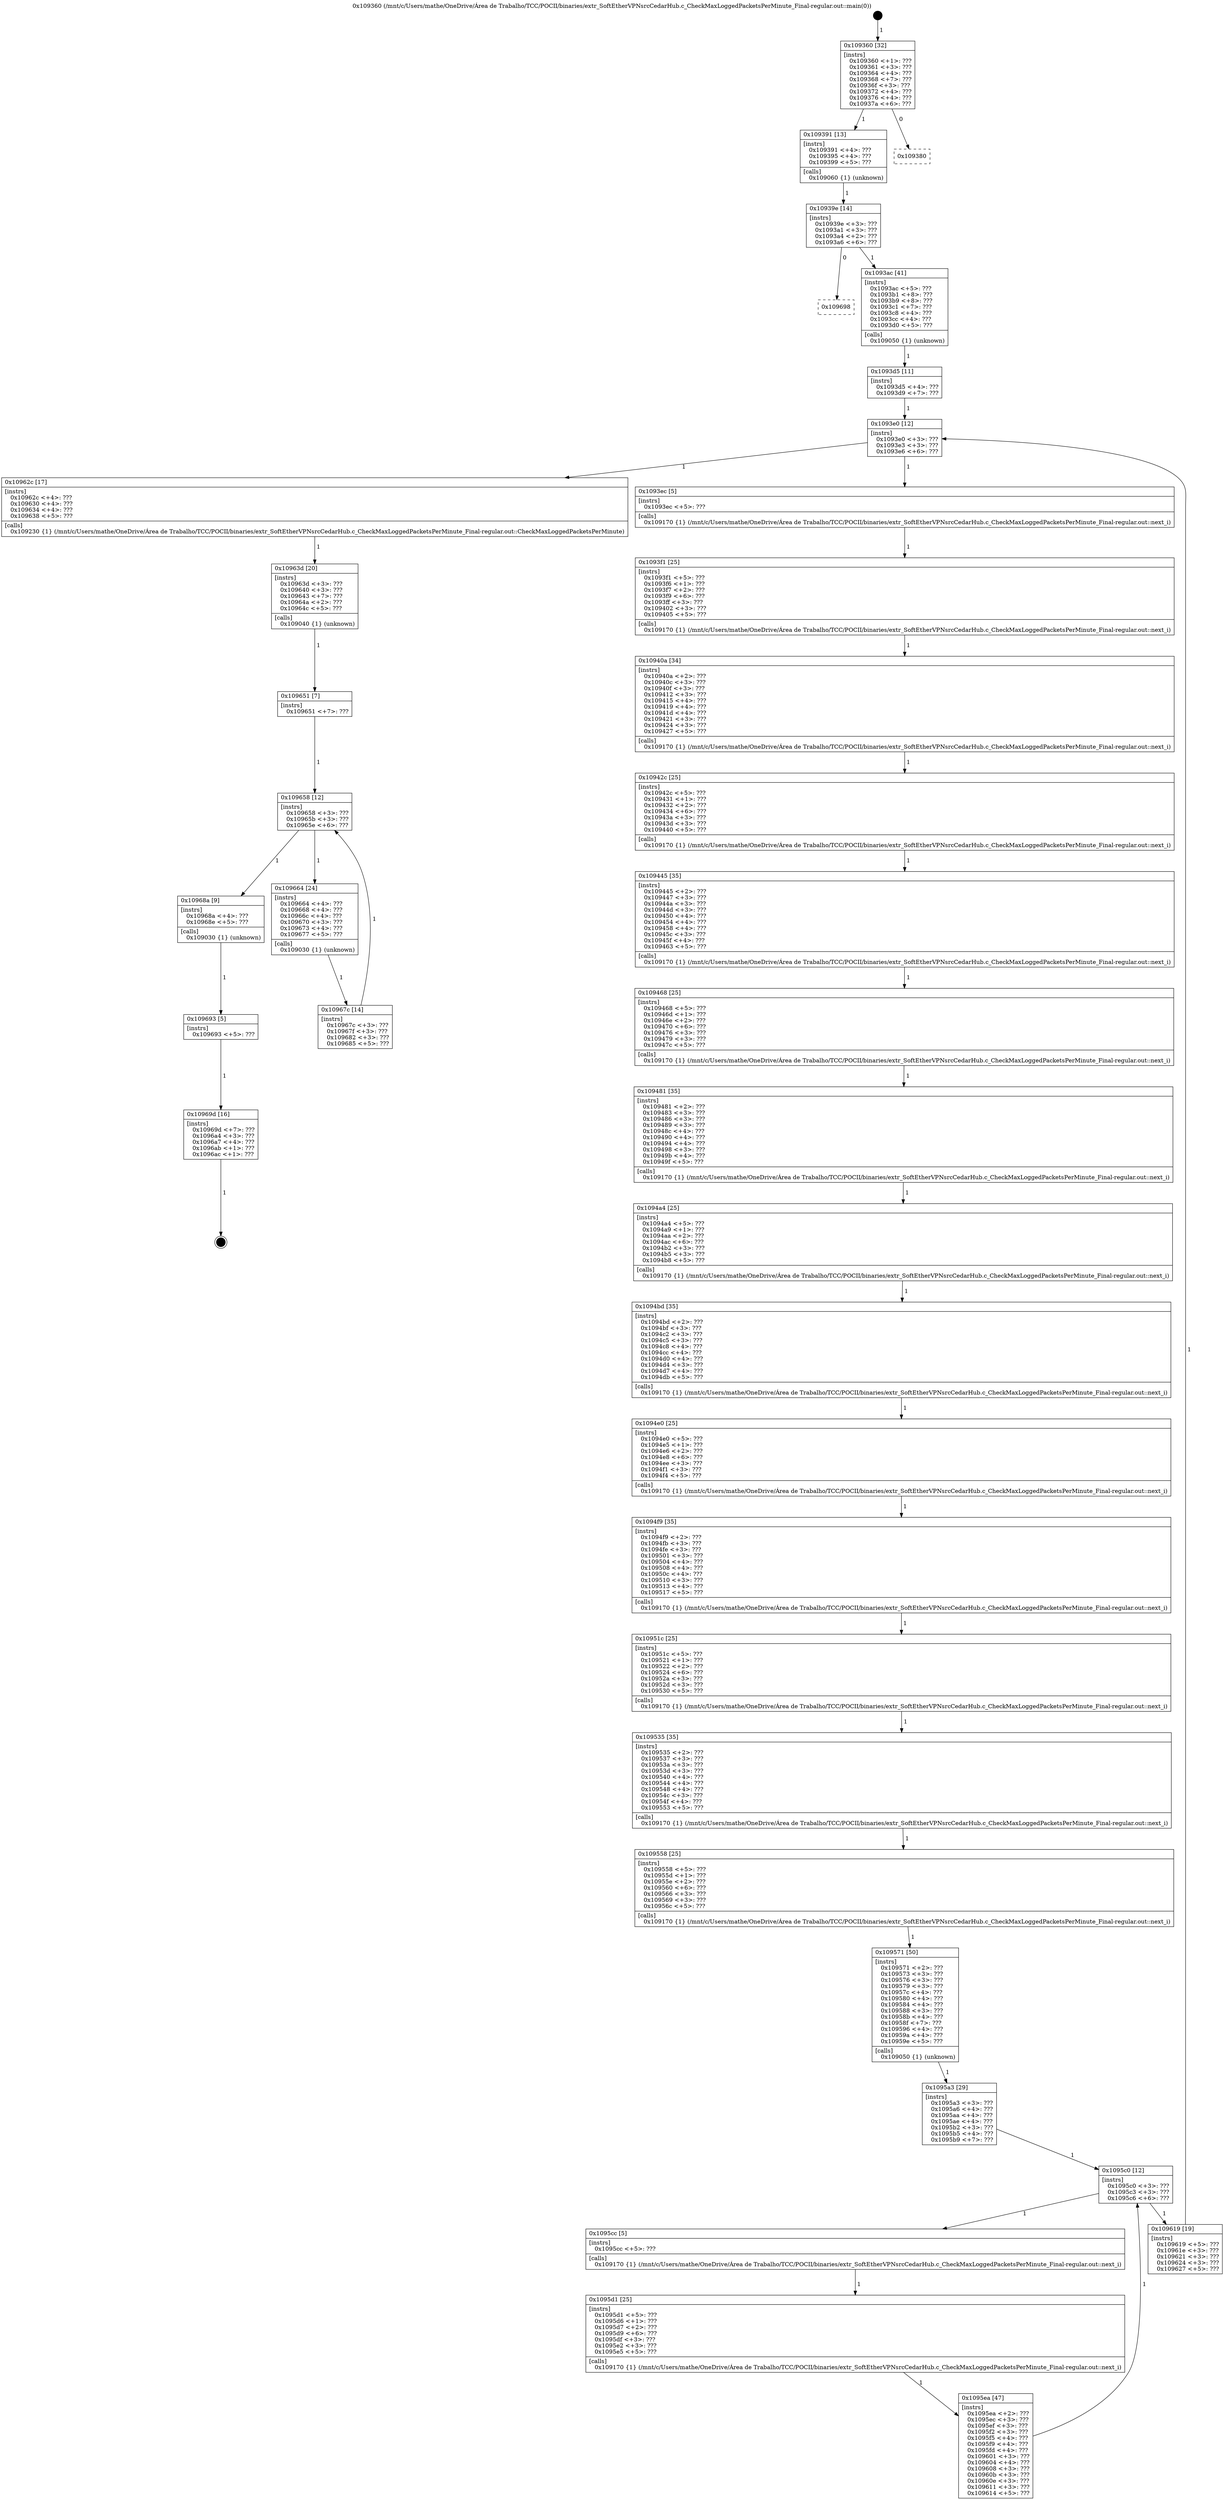 digraph "0x109360" {
  label = "0x109360 (/mnt/c/Users/mathe/OneDrive/Área de Trabalho/TCC/POCII/binaries/extr_SoftEtherVPNsrcCedarHub.c_CheckMaxLoggedPacketsPerMinute_Final-regular.out::main(0))"
  labelloc = "t"
  node[shape=record]

  Entry [label="",width=0.3,height=0.3,shape=circle,fillcolor=black,style=filled]
  "0x109360" [label="{
     0x109360 [32]\l
     | [instrs]\l
     &nbsp;&nbsp;0x109360 \<+1\>: ???\l
     &nbsp;&nbsp;0x109361 \<+3\>: ???\l
     &nbsp;&nbsp;0x109364 \<+4\>: ???\l
     &nbsp;&nbsp;0x109368 \<+7\>: ???\l
     &nbsp;&nbsp;0x10936f \<+3\>: ???\l
     &nbsp;&nbsp;0x109372 \<+4\>: ???\l
     &nbsp;&nbsp;0x109376 \<+4\>: ???\l
     &nbsp;&nbsp;0x10937a \<+6\>: ???\l
  }"]
  "0x109391" [label="{
     0x109391 [13]\l
     | [instrs]\l
     &nbsp;&nbsp;0x109391 \<+4\>: ???\l
     &nbsp;&nbsp;0x109395 \<+4\>: ???\l
     &nbsp;&nbsp;0x109399 \<+5\>: ???\l
     | [calls]\l
     &nbsp;&nbsp;0x109060 \{1\} (unknown)\l
  }"]
  "0x109380" [label="{
     0x109380\l
  }", style=dashed]
  "0x10939e" [label="{
     0x10939e [14]\l
     | [instrs]\l
     &nbsp;&nbsp;0x10939e \<+3\>: ???\l
     &nbsp;&nbsp;0x1093a1 \<+3\>: ???\l
     &nbsp;&nbsp;0x1093a4 \<+2\>: ???\l
     &nbsp;&nbsp;0x1093a6 \<+6\>: ???\l
  }"]
  "0x109698" [label="{
     0x109698\l
  }", style=dashed]
  "0x1093ac" [label="{
     0x1093ac [41]\l
     | [instrs]\l
     &nbsp;&nbsp;0x1093ac \<+5\>: ???\l
     &nbsp;&nbsp;0x1093b1 \<+8\>: ???\l
     &nbsp;&nbsp;0x1093b9 \<+8\>: ???\l
     &nbsp;&nbsp;0x1093c1 \<+7\>: ???\l
     &nbsp;&nbsp;0x1093c8 \<+4\>: ???\l
     &nbsp;&nbsp;0x1093cc \<+4\>: ???\l
     &nbsp;&nbsp;0x1093d0 \<+5\>: ???\l
     | [calls]\l
     &nbsp;&nbsp;0x109050 \{1\} (unknown)\l
  }"]
  Exit [label="",width=0.3,height=0.3,shape=circle,fillcolor=black,style=filled,peripheries=2]
  "0x1093e0" [label="{
     0x1093e0 [12]\l
     | [instrs]\l
     &nbsp;&nbsp;0x1093e0 \<+3\>: ???\l
     &nbsp;&nbsp;0x1093e3 \<+3\>: ???\l
     &nbsp;&nbsp;0x1093e6 \<+6\>: ???\l
  }"]
  "0x10962c" [label="{
     0x10962c [17]\l
     | [instrs]\l
     &nbsp;&nbsp;0x10962c \<+4\>: ???\l
     &nbsp;&nbsp;0x109630 \<+4\>: ???\l
     &nbsp;&nbsp;0x109634 \<+4\>: ???\l
     &nbsp;&nbsp;0x109638 \<+5\>: ???\l
     | [calls]\l
     &nbsp;&nbsp;0x109230 \{1\} (/mnt/c/Users/mathe/OneDrive/Área de Trabalho/TCC/POCII/binaries/extr_SoftEtherVPNsrcCedarHub.c_CheckMaxLoggedPacketsPerMinute_Final-regular.out::CheckMaxLoggedPacketsPerMinute)\l
  }"]
  "0x1093ec" [label="{
     0x1093ec [5]\l
     | [instrs]\l
     &nbsp;&nbsp;0x1093ec \<+5\>: ???\l
     | [calls]\l
     &nbsp;&nbsp;0x109170 \{1\} (/mnt/c/Users/mathe/OneDrive/Área de Trabalho/TCC/POCII/binaries/extr_SoftEtherVPNsrcCedarHub.c_CheckMaxLoggedPacketsPerMinute_Final-regular.out::next_i)\l
  }"]
  "0x1093f1" [label="{
     0x1093f1 [25]\l
     | [instrs]\l
     &nbsp;&nbsp;0x1093f1 \<+5\>: ???\l
     &nbsp;&nbsp;0x1093f6 \<+1\>: ???\l
     &nbsp;&nbsp;0x1093f7 \<+2\>: ???\l
     &nbsp;&nbsp;0x1093f9 \<+6\>: ???\l
     &nbsp;&nbsp;0x1093ff \<+3\>: ???\l
     &nbsp;&nbsp;0x109402 \<+3\>: ???\l
     &nbsp;&nbsp;0x109405 \<+5\>: ???\l
     | [calls]\l
     &nbsp;&nbsp;0x109170 \{1\} (/mnt/c/Users/mathe/OneDrive/Área de Trabalho/TCC/POCII/binaries/extr_SoftEtherVPNsrcCedarHub.c_CheckMaxLoggedPacketsPerMinute_Final-regular.out::next_i)\l
  }"]
  "0x10940a" [label="{
     0x10940a [34]\l
     | [instrs]\l
     &nbsp;&nbsp;0x10940a \<+2\>: ???\l
     &nbsp;&nbsp;0x10940c \<+3\>: ???\l
     &nbsp;&nbsp;0x10940f \<+3\>: ???\l
     &nbsp;&nbsp;0x109412 \<+3\>: ???\l
     &nbsp;&nbsp;0x109415 \<+4\>: ???\l
     &nbsp;&nbsp;0x109419 \<+4\>: ???\l
     &nbsp;&nbsp;0x10941d \<+4\>: ???\l
     &nbsp;&nbsp;0x109421 \<+3\>: ???\l
     &nbsp;&nbsp;0x109424 \<+3\>: ???\l
     &nbsp;&nbsp;0x109427 \<+5\>: ???\l
     | [calls]\l
     &nbsp;&nbsp;0x109170 \{1\} (/mnt/c/Users/mathe/OneDrive/Área de Trabalho/TCC/POCII/binaries/extr_SoftEtherVPNsrcCedarHub.c_CheckMaxLoggedPacketsPerMinute_Final-regular.out::next_i)\l
  }"]
  "0x10942c" [label="{
     0x10942c [25]\l
     | [instrs]\l
     &nbsp;&nbsp;0x10942c \<+5\>: ???\l
     &nbsp;&nbsp;0x109431 \<+1\>: ???\l
     &nbsp;&nbsp;0x109432 \<+2\>: ???\l
     &nbsp;&nbsp;0x109434 \<+6\>: ???\l
     &nbsp;&nbsp;0x10943a \<+3\>: ???\l
     &nbsp;&nbsp;0x10943d \<+3\>: ???\l
     &nbsp;&nbsp;0x109440 \<+5\>: ???\l
     | [calls]\l
     &nbsp;&nbsp;0x109170 \{1\} (/mnt/c/Users/mathe/OneDrive/Área de Trabalho/TCC/POCII/binaries/extr_SoftEtherVPNsrcCedarHub.c_CheckMaxLoggedPacketsPerMinute_Final-regular.out::next_i)\l
  }"]
  "0x109445" [label="{
     0x109445 [35]\l
     | [instrs]\l
     &nbsp;&nbsp;0x109445 \<+2\>: ???\l
     &nbsp;&nbsp;0x109447 \<+3\>: ???\l
     &nbsp;&nbsp;0x10944a \<+3\>: ???\l
     &nbsp;&nbsp;0x10944d \<+3\>: ???\l
     &nbsp;&nbsp;0x109450 \<+4\>: ???\l
     &nbsp;&nbsp;0x109454 \<+4\>: ???\l
     &nbsp;&nbsp;0x109458 \<+4\>: ???\l
     &nbsp;&nbsp;0x10945c \<+3\>: ???\l
     &nbsp;&nbsp;0x10945f \<+4\>: ???\l
     &nbsp;&nbsp;0x109463 \<+5\>: ???\l
     | [calls]\l
     &nbsp;&nbsp;0x109170 \{1\} (/mnt/c/Users/mathe/OneDrive/Área de Trabalho/TCC/POCII/binaries/extr_SoftEtherVPNsrcCedarHub.c_CheckMaxLoggedPacketsPerMinute_Final-regular.out::next_i)\l
  }"]
  "0x109468" [label="{
     0x109468 [25]\l
     | [instrs]\l
     &nbsp;&nbsp;0x109468 \<+5\>: ???\l
     &nbsp;&nbsp;0x10946d \<+1\>: ???\l
     &nbsp;&nbsp;0x10946e \<+2\>: ???\l
     &nbsp;&nbsp;0x109470 \<+6\>: ???\l
     &nbsp;&nbsp;0x109476 \<+3\>: ???\l
     &nbsp;&nbsp;0x109479 \<+3\>: ???\l
     &nbsp;&nbsp;0x10947c \<+5\>: ???\l
     | [calls]\l
     &nbsp;&nbsp;0x109170 \{1\} (/mnt/c/Users/mathe/OneDrive/Área de Trabalho/TCC/POCII/binaries/extr_SoftEtherVPNsrcCedarHub.c_CheckMaxLoggedPacketsPerMinute_Final-regular.out::next_i)\l
  }"]
  "0x109481" [label="{
     0x109481 [35]\l
     | [instrs]\l
     &nbsp;&nbsp;0x109481 \<+2\>: ???\l
     &nbsp;&nbsp;0x109483 \<+3\>: ???\l
     &nbsp;&nbsp;0x109486 \<+3\>: ???\l
     &nbsp;&nbsp;0x109489 \<+3\>: ???\l
     &nbsp;&nbsp;0x10948c \<+4\>: ???\l
     &nbsp;&nbsp;0x109490 \<+4\>: ???\l
     &nbsp;&nbsp;0x109494 \<+4\>: ???\l
     &nbsp;&nbsp;0x109498 \<+3\>: ???\l
     &nbsp;&nbsp;0x10949b \<+4\>: ???\l
     &nbsp;&nbsp;0x10949f \<+5\>: ???\l
     | [calls]\l
     &nbsp;&nbsp;0x109170 \{1\} (/mnt/c/Users/mathe/OneDrive/Área de Trabalho/TCC/POCII/binaries/extr_SoftEtherVPNsrcCedarHub.c_CheckMaxLoggedPacketsPerMinute_Final-regular.out::next_i)\l
  }"]
  "0x1094a4" [label="{
     0x1094a4 [25]\l
     | [instrs]\l
     &nbsp;&nbsp;0x1094a4 \<+5\>: ???\l
     &nbsp;&nbsp;0x1094a9 \<+1\>: ???\l
     &nbsp;&nbsp;0x1094aa \<+2\>: ???\l
     &nbsp;&nbsp;0x1094ac \<+6\>: ???\l
     &nbsp;&nbsp;0x1094b2 \<+3\>: ???\l
     &nbsp;&nbsp;0x1094b5 \<+3\>: ???\l
     &nbsp;&nbsp;0x1094b8 \<+5\>: ???\l
     | [calls]\l
     &nbsp;&nbsp;0x109170 \{1\} (/mnt/c/Users/mathe/OneDrive/Área de Trabalho/TCC/POCII/binaries/extr_SoftEtherVPNsrcCedarHub.c_CheckMaxLoggedPacketsPerMinute_Final-regular.out::next_i)\l
  }"]
  "0x1094bd" [label="{
     0x1094bd [35]\l
     | [instrs]\l
     &nbsp;&nbsp;0x1094bd \<+2\>: ???\l
     &nbsp;&nbsp;0x1094bf \<+3\>: ???\l
     &nbsp;&nbsp;0x1094c2 \<+3\>: ???\l
     &nbsp;&nbsp;0x1094c5 \<+3\>: ???\l
     &nbsp;&nbsp;0x1094c8 \<+4\>: ???\l
     &nbsp;&nbsp;0x1094cc \<+4\>: ???\l
     &nbsp;&nbsp;0x1094d0 \<+4\>: ???\l
     &nbsp;&nbsp;0x1094d4 \<+3\>: ???\l
     &nbsp;&nbsp;0x1094d7 \<+4\>: ???\l
     &nbsp;&nbsp;0x1094db \<+5\>: ???\l
     | [calls]\l
     &nbsp;&nbsp;0x109170 \{1\} (/mnt/c/Users/mathe/OneDrive/Área de Trabalho/TCC/POCII/binaries/extr_SoftEtherVPNsrcCedarHub.c_CheckMaxLoggedPacketsPerMinute_Final-regular.out::next_i)\l
  }"]
  "0x1094e0" [label="{
     0x1094e0 [25]\l
     | [instrs]\l
     &nbsp;&nbsp;0x1094e0 \<+5\>: ???\l
     &nbsp;&nbsp;0x1094e5 \<+1\>: ???\l
     &nbsp;&nbsp;0x1094e6 \<+2\>: ???\l
     &nbsp;&nbsp;0x1094e8 \<+6\>: ???\l
     &nbsp;&nbsp;0x1094ee \<+3\>: ???\l
     &nbsp;&nbsp;0x1094f1 \<+3\>: ???\l
     &nbsp;&nbsp;0x1094f4 \<+5\>: ???\l
     | [calls]\l
     &nbsp;&nbsp;0x109170 \{1\} (/mnt/c/Users/mathe/OneDrive/Área de Trabalho/TCC/POCII/binaries/extr_SoftEtherVPNsrcCedarHub.c_CheckMaxLoggedPacketsPerMinute_Final-regular.out::next_i)\l
  }"]
  "0x1094f9" [label="{
     0x1094f9 [35]\l
     | [instrs]\l
     &nbsp;&nbsp;0x1094f9 \<+2\>: ???\l
     &nbsp;&nbsp;0x1094fb \<+3\>: ???\l
     &nbsp;&nbsp;0x1094fe \<+3\>: ???\l
     &nbsp;&nbsp;0x109501 \<+3\>: ???\l
     &nbsp;&nbsp;0x109504 \<+4\>: ???\l
     &nbsp;&nbsp;0x109508 \<+4\>: ???\l
     &nbsp;&nbsp;0x10950c \<+4\>: ???\l
     &nbsp;&nbsp;0x109510 \<+3\>: ???\l
     &nbsp;&nbsp;0x109513 \<+4\>: ???\l
     &nbsp;&nbsp;0x109517 \<+5\>: ???\l
     | [calls]\l
     &nbsp;&nbsp;0x109170 \{1\} (/mnt/c/Users/mathe/OneDrive/Área de Trabalho/TCC/POCII/binaries/extr_SoftEtherVPNsrcCedarHub.c_CheckMaxLoggedPacketsPerMinute_Final-regular.out::next_i)\l
  }"]
  "0x10951c" [label="{
     0x10951c [25]\l
     | [instrs]\l
     &nbsp;&nbsp;0x10951c \<+5\>: ???\l
     &nbsp;&nbsp;0x109521 \<+1\>: ???\l
     &nbsp;&nbsp;0x109522 \<+2\>: ???\l
     &nbsp;&nbsp;0x109524 \<+6\>: ???\l
     &nbsp;&nbsp;0x10952a \<+3\>: ???\l
     &nbsp;&nbsp;0x10952d \<+3\>: ???\l
     &nbsp;&nbsp;0x109530 \<+5\>: ???\l
     | [calls]\l
     &nbsp;&nbsp;0x109170 \{1\} (/mnt/c/Users/mathe/OneDrive/Área de Trabalho/TCC/POCII/binaries/extr_SoftEtherVPNsrcCedarHub.c_CheckMaxLoggedPacketsPerMinute_Final-regular.out::next_i)\l
  }"]
  "0x109535" [label="{
     0x109535 [35]\l
     | [instrs]\l
     &nbsp;&nbsp;0x109535 \<+2\>: ???\l
     &nbsp;&nbsp;0x109537 \<+3\>: ???\l
     &nbsp;&nbsp;0x10953a \<+3\>: ???\l
     &nbsp;&nbsp;0x10953d \<+3\>: ???\l
     &nbsp;&nbsp;0x109540 \<+4\>: ???\l
     &nbsp;&nbsp;0x109544 \<+4\>: ???\l
     &nbsp;&nbsp;0x109548 \<+4\>: ???\l
     &nbsp;&nbsp;0x10954c \<+3\>: ???\l
     &nbsp;&nbsp;0x10954f \<+4\>: ???\l
     &nbsp;&nbsp;0x109553 \<+5\>: ???\l
     | [calls]\l
     &nbsp;&nbsp;0x109170 \{1\} (/mnt/c/Users/mathe/OneDrive/Área de Trabalho/TCC/POCII/binaries/extr_SoftEtherVPNsrcCedarHub.c_CheckMaxLoggedPacketsPerMinute_Final-regular.out::next_i)\l
  }"]
  "0x109558" [label="{
     0x109558 [25]\l
     | [instrs]\l
     &nbsp;&nbsp;0x109558 \<+5\>: ???\l
     &nbsp;&nbsp;0x10955d \<+1\>: ???\l
     &nbsp;&nbsp;0x10955e \<+2\>: ???\l
     &nbsp;&nbsp;0x109560 \<+6\>: ???\l
     &nbsp;&nbsp;0x109566 \<+3\>: ???\l
     &nbsp;&nbsp;0x109569 \<+3\>: ???\l
     &nbsp;&nbsp;0x10956c \<+5\>: ???\l
     | [calls]\l
     &nbsp;&nbsp;0x109170 \{1\} (/mnt/c/Users/mathe/OneDrive/Área de Trabalho/TCC/POCII/binaries/extr_SoftEtherVPNsrcCedarHub.c_CheckMaxLoggedPacketsPerMinute_Final-regular.out::next_i)\l
  }"]
  "0x109571" [label="{
     0x109571 [50]\l
     | [instrs]\l
     &nbsp;&nbsp;0x109571 \<+2\>: ???\l
     &nbsp;&nbsp;0x109573 \<+3\>: ???\l
     &nbsp;&nbsp;0x109576 \<+3\>: ???\l
     &nbsp;&nbsp;0x109579 \<+3\>: ???\l
     &nbsp;&nbsp;0x10957c \<+4\>: ???\l
     &nbsp;&nbsp;0x109580 \<+4\>: ???\l
     &nbsp;&nbsp;0x109584 \<+4\>: ???\l
     &nbsp;&nbsp;0x109588 \<+3\>: ???\l
     &nbsp;&nbsp;0x10958b \<+4\>: ???\l
     &nbsp;&nbsp;0x10958f \<+7\>: ???\l
     &nbsp;&nbsp;0x109596 \<+4\>: ???\l
     &nbsp;&nbsp;0x10959a \<+4\>: ???\l
     &nbsp;&nbsp;0x10959e \<+5\>: ???\l
     | [calls]\l
     &nbsp;&nbsp;0x109050 \{1\} (unknown)\l
  }"]
  "0x1095c0" [label="{
     0x1095c0 [12]\l
     | [instrs]\l
     &nbsp;&nbsp;0x1095c0 \<+3\>: ???\l
     &nbsp;&nbsp;0x1095c3 \<+3\>: ???\l
     &nbsp;&nbsp;0x1095c6 \<+6\>: ???\l
  }"]
  "0x109619" [label="{
     0x109619 [19]\l
     | [instrs]\l
     &nbsp;&nbsp;0x109619 \<+5\>: ???\l
     &nbsp;&nbsp;0x10961e \<+3\>: ???\l
     &nbsp;&nbsp;0x109621 \<+3\>: ???\l
     &nbsp;&nbsp;0x109624 \<+3\>: ???\l
     &nbsp;&nbsp;0x109627 \<+5\>: ???\l
  }"]
  "0x1095cc" [label="{
     0x1095cc [5]\l
     | [instrs]\l
     &nbsp;&nbsp;0x1095cc \<+5\>: ???\l
     | [calls]\l
     &nbsp;&nbsp;0x109170 \{1\} (/mnt/c/Users/mathe/OneDrive/Área de Trabalho/TCC/POCII/binaries/extr_SoftEtherVPNsrcCedarHub.c_CheckMaxLoggedPacketsPerMinute_Final-regular.out::next_i)\l
  }"]
  "0x1095d1" [label="{
     0x1095d1 [25]\l
     | [instrs]\l
     &nbsp;&nbsp;0x1095d1 \<+5\>: ???\l
     &nbsp;&nbsp;0x1095d6 \<+1\>: ???\l
     &nbsp;&nbsp;0x1095d7 \<+2\>: ???\l
     &nbsp;&nbsp;0x1095d9 \<+6\>: ???\l
     &nbsp;&nbsp;0x1095df \<+3\>: ???\l
     &nbsp;&nbsp;0x1095e2 \<+3\>: ???\l
     &nbsp;&nbsp;0x1095e5 \<+5\>: ???\l
     | [calls]\l
     &nbsp;&nbsp;0x109170 \{1\} (/mnt/c/Users/mathe/OneDrive/Área de Trabalho/TCC/POCII/binaries/extr_SoftEtherVPNsrcCedarHub.c_CheckMaxLoggedPacketsPerMinute_Final-regular.out::next_i)\l
  }"]
  "0x1095ea" [label="{
     0x1095ea [47]\l
     | [instrs]\l
     &nbsp;&nbsp;0x1095ea \<+2\>: ???\l
     &nbsp;&nbsp;0x1095ec \<+3\>: ???\l
     &nbsp;&nbsp;0x1095ef \<+3\>: ???\l
     &nbsp;&nbsp;0x1095f2 \<+3\>: ???\l
     &nbsp;&nbsp;0x1095f5 \<+4\>: ???\l
     &nbsp;&nbsp;0x1095f9 \<+4\>: ???\l
     &nbsp;&nbsp;0x1095fd \<+4\>: ???\l
     &nbsp;&nbsp;0x109601 \<+3\>: ???\l
     &nbsp;&nbsp;0x109604 \<+4\>: ???\l
     &nbsp;&nbsp;0x109608 \<+3\>: ???\l
     &nbsp;&nbsp;0x10960b \<+3\>: ???\l
     &nbsp;&nbsp;0x10960e \<+3\>: ???\l
     &nbsp;&nbsp;0x109611 \<+3\>: ???\l
     &nbsp;&nbsp;0x109614 \<+5\>: ???\l
  }"]
  "0x1095a3" [label="{
     0x1095a3 [29]\l
     | [instrs]\l
     &nbsp;&nbsp;0x1095a3 \<+3\>: ???\l
     &nbsp;&nbsp;0x1095a6 \<+4\>: ???\l
     &nbsp;&nbsp;0x1095aa \<+4\>: ???\l
     &nbsp;&nbsp;0x1095ae \<+4\>: ???\l
     &nbsp;&nbsp;0x1095b2 \<+3\>: ???\l
     &nbsp;&nbsp;0x1095b5 \<+4\>: ???\l
     &nbsp;&nbsp;0x1095b9 \<+7\>: ???\l
  }"]
  "0x10969d" [label="{
     0x10969d [16]\l
     | [instrs]\l
     &nbsp;&nbsp;0x10969d \<+7\>: ???\l
     &nbsp;&nbsp;0x1096a4 \<+3\>: ???\l
     &nbsp;&nbsp;0x1096a7 \<+4\>: ???\l
     &nbsp;&nbsp;0x1096ab \<+1\>: ???\l
     &nbsp;&nbsp;0x1096ac \<+1\>: ???\l
  }"]
  "0x1093d5" [label="{
     0x1093d5 [11]\l
     | [instrs]\l
     &nbsp;&nbsp;0x1093d5 \<+4\>: ???\l
     &nbsp;&nbsp;0x1093d9 \<+7\>: ???\l
  }"]
  "0x10963d" [label="{
     0x10963d [20]\l
     | [instrs]\l
     &nbsp;&nbsp;0x10963d \<+3\>: ???\l
     &nbsp;&nbsp;0x109640 \<+3\>: ???\l
     &nbsp;&nbsp;0x109643 \<+7\>: ???\l
     &nbsp;&nbsp;0x10964a \<+2\>: ???\l
     &nbsp;&nbsp;0x10964c \<+5\>: ???\l
     | [calls]\l
     &nbsp;&nbsp;0x109040 \{1\} (unknown)\l
  }"]
  "0x109658" [label="{
     0x109658 [12]\l
     | [instrs]\l
     &nbsp;&nbsp;0x109658 \<+3\>: ???\l
     &nbsp;&nbsp;0x10965b \<+3\>: ???\l
     &nbsp;&nbsp;0x10965e \<+6\>: ???\l
  }"]
  "0x10968a" [label="{
     0x10968a [9]\l
     | [instrs]\l
     &nbsp;&nbsp;0x10968a \<+4\>: ???\l
     &nbsp;&nbsp;0x10968e \<+5\>: ???\l
     | [calls]\l
     &nbsp;&nbsp;0x109030 \{1\} (unknown)\l
  }"]
  "0x109664" [label="{
     0x109664 [24]\l
     | [instrs]\l
     &nbsp;&nbsp;0x109664 \<+4\>: ???\l
     &nbsp;&nbsp;0x109668 \<+4\>: ???\l
     &nbsp;&nbsp;0x10966c \<+4\>: ???\l
     &nbsp;&nbsp;0x109670 \<+3\>: ???\l
     &nbsp;&nbsp;0x109673 \<+4\>: ???\l
     &nbsp;&nbsp;0x109677 \<+5\>: ???\l
     | [calls]\l
     &nbsp;&nbsp;0x109030 \{1\} (unknown)\l
  }"]
  "0x10967c" [label="{
     0x10967c [14]\l
     | [instrs]\l
     &nbsp;&nbsp;0x10967c \<+3\>: ???\l
     &nbsp;&nbsp;0x10967f \<+3\>: ???\l
     &nbsp;&nbsp;0x109682 \<+3\>: ???\l
     &nbsp;&nbsp;0x109685 \<+5\>: ???\l
  }"]
  "0x109651" [label="{
     0x109651 [7]\l
     | [instrs]\l
     &nbsp;&nbsp;0x109651 \<+7\>: ???\l
  }"]
  "0x109693" [label="{
     0x109693 [5]\l
     | [instrs]\l
     &nbsp;&nbsp;0x109693 \<+5\>: ???\l
  }"]
  Entry -> "0x109360" [label=" 1"]
  "0x109360" -> "0x109391" [label=" 1"]
  "0x109360" -> "0x109380" [label=" 0"]
  "0x109391" -> "0x10939e" [label=" 1"]
  "0x10939e" -> "0x109698" [label=" 0"]
  "0x10939e" -> "0x1093ac" [label=" 1"]
  "0x10969d" -> Exit [label=" 1"]
  "0x1093ac" -> "0x1093d5" [label=" 1"]
  "0x1093e0" -> "0x10962c" [label=" 1"]
  "0x1093e0" -> "0x1093ec" [label=" 1"]
  "0x1093ec" -> "0x1093f1" [label=" 1"]
  "0x1093f1" -> "0x10940a" [label=" 1"]
  "0x10940a" -> "0x10942c" [label=" 1"]
  "0x10942c" -> "0x109445" [label=" 1"]
  "0x109445" -> "0x109468" [label=" 1"]
  "0x109468" -> "0x109481" [label=" 1"]
  "0x109481" -> "0x1094a4" [label=" 1"]
  "0x1094a4" -> "0x1094bd" [label=" 1"]
  "0x1094bd" -> "0x1094e0" [label=" 1"]
  "0x1094e0" -> "0x1094f9" [label=" 1"]
  "0x1094f9" -> "0x10951c" [label=" 1"]
  "0x10951c" -> "0x109535" [label=" 1"]
  "0x109535" -> "0x109558" [label=" 1"]
  "0x109558" -> "0x109571" [label=" 1"]
  "0x109571" -> "0x1095a3" [label=" 1"]
  "0x1095c0" -> "0x109619" [label=" 1"]
  "0x1095c0" -> "0x1095cc" [label=" 1"]
  "0x1095cc" -> "0x1095d1" [label=" 1"]
  "0x1095d1" -> "0x1095ea" [label=" 1"]
  "0x1095a3" -> "0x1095c0" [label=" 1"]
  "0x1095ea" -> "0x1095c0" [label=" 1"]
  "0x109693" -> "0x10969d" [label=" 1"]
  "0x1093d5" -> "0x1093e0" [label=" 1"]
  "0x109619" -> "0x1093e0" [label=" 1"]
  "0x10962c" -> "0x10963d" [label=" 1"]
  "0x10963d" -> "0x109651" [label=" 1"]
  "0x109658" -> "0x10968a" [label=" 1"]
  "0x109658" -> "0x109664" [label=" 1"]
  "0x109664" -> "0x10967c" [label=" 1"]
  "0x109651" -> "0x109658" [label=" 1"]
  "0x10967c" -> "0x109658" [label=" 1"]
  "0x10968a" -> "0x109693" [label=" 1"]
}
